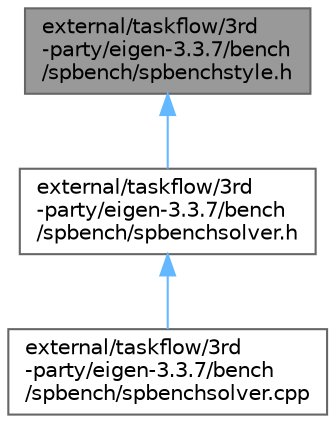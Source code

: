 digraph "external/taskflow/3rd-party/eigen-3.3.7/bench/spbench/spbenchstyle.h"
{
 // LATEX_PDF_SIZE
  bgcolor="transparent";
  edge [fontname=Helvetica,fontsize=10,labelfontname=Helvetica,labelfontsize=10];
  node [fontname=Helvetica,fontsize=10,shape=box,height=0.2,width=0.4];
  Node1 [id="Node000001",label="external/taskflow/3rd\l-party/eigen-3.3.7/bench\l/spbench/spbenchstyle.h",height=0.2,width=0.4,color="gray40", fillcolor="grey60", style="filled", fontcolor="black",tooltip=" "];
  Node1 -> Node2 [id="edge3_Node000001_Node000002",dir="back",color="steelblue1",style="solid",tooltip=" "];
  Node2 [id="Node000002",label="external/taskflow/3rd\l-party/eigen-3.3.7/bench\l/spbench/spbenchsolver.h",height=0.2,width=0.4,color="grey40", fillcolor="white", style="filled",URL="$spbenchsolver_8h.html",tooltip=" "];
  Node2 -> Node3 [id="edge4_Node000002_Node000003",dir="back",color="steelblue1",style="solid",tooltip=" "];
  Node3 [id="Node000003",label="external/taskflow/3rd\l-party/eigen-3.3.7/bench\l/spbench/spbenchsolver.cpp",height=0.2,width=0.4,color="grey40", fillcolor="white", style="filled",URL="$spbenchsolver_8cpp.html",tooltip=" "];
}
